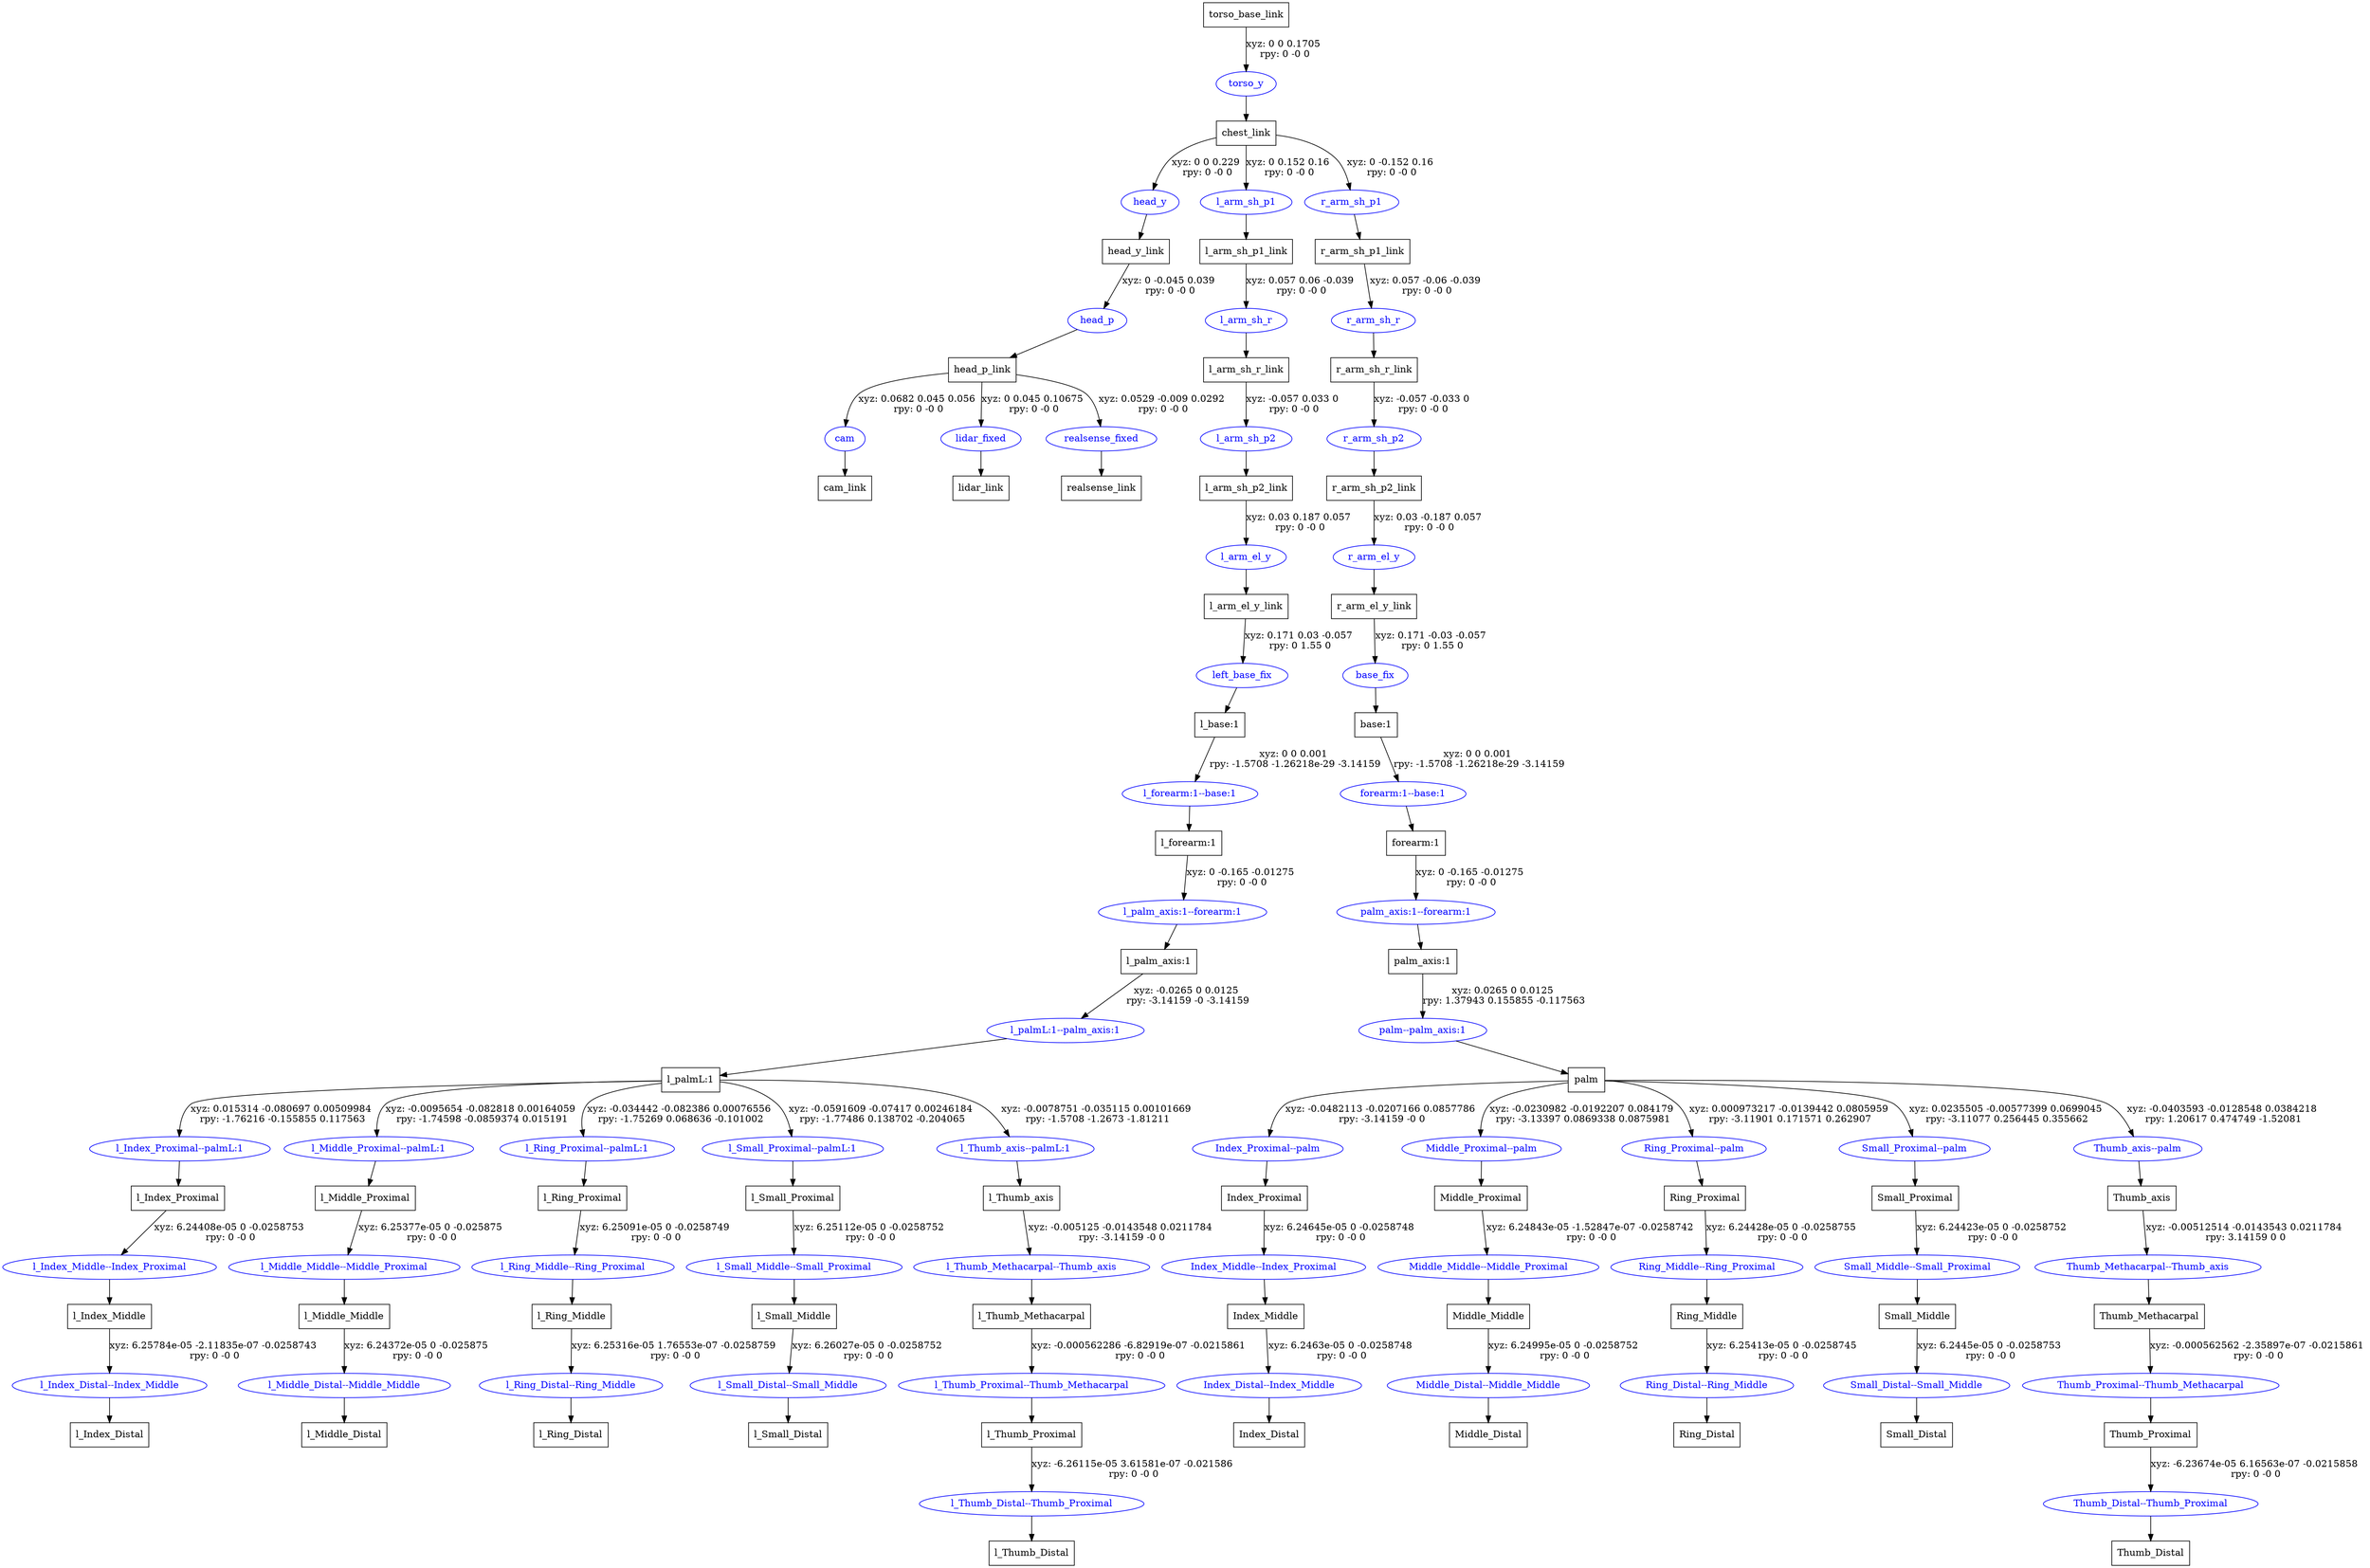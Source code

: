 digraph G {
node [shape=box];
"torso_base_link" [label="torso_base_link"];
"chest_link" [label="chest_link"];
"head_y_link" [label="head_y_link"];
"head_p_link" [label="head_p_link"];
"cam_link" [label="cam_link"];
"lidar_link" [label="lidar_link"];
"realsense_link" [label="realsense_link"];
"l_arm_sh_p1_link" [label="l_arm_sh_p1_link"];
"l_arm_sh_r_link" [label="l_arm_sh_r_link"];
"l_arm_sh_p2_link" [label="l_arm_sh_p2_link"];
"l_arm_el_y_link" [label="l_arm_el_y_link"];
"l_base:1" [label="l_base:1"];
"l_forearm:1" [label="l_forearm:1"];
"l_palm_axis:1" [label="l_palm_axis:1"];
"l_palmL:1" [label="l_palmL:1"];
"l_Index_Proximal" [label="l_Index_Proximal"];
"l_Index_Middle" [label="l_Index_Middle"];
"l_Index_Distal" [label="l_Index_Distal"];
"l_Middle_Proximal" [label="l_Middle_Proximal"];
"l_Middle_Middle" [label="l_Middle_Middle"];
"l_Middle_Distal" [label="l_Middle_Distal"];
"l_Ring_Proximal" [label="l_Ring_Proximal"];
"l_Ring_Middle" [label="l_Ring_Middle"];
"l_Ring_Distal" [label="l_Ring_Distal"];
"l_Small_Proximal" [label="l_Small_Proximal"];
"l_Small_Middle" [label="l_Small_Middle"];
"l_Small_Distal" [label="l_Small_Distal"];
"l_Thumb_axis" [label="l_Thumb_axis"];
"l_Thumb_Methacarpal" [label="l_Thumb_Methacarpal"];
"l_Thumb_Proximal" [label="l_Thumb_Proximal"];
"l_Thumb_Distal" [label="l_Thumb_Distal"];
"r_arm_sh_p1_link" [label="r_arm_sh_p1_link"];
"r_arm_sh_r_link" [label="r_arm_sh_r_link"];
"r_arm_sh_p2_link" [label="r_arm_sh_p2_link"];
"r_arm_el_y_link" [label="r_arm_el_y_link"];
"base:1" [label="base:1"];
"forearm:1" [label="forearm:1"];
"palm_axis:1" [label="palm_axis:1"];
"palm" [label="palm"];
"Index_Proximal" [label="Index_Proximal"];
"Index_Middle" [label="Index_Middle"];
"Index_Distal" [label="Index_Distal"];
"Middle_Proximal" [label="Middle_Proximal"];
"Middle_Middle" [label="Middle_Middle"];
"Middle_Distal" [label="Middle_Distal"];
"Ring_Proximal" [label="Ring_Proximal"];
"Ring_Middle" [label="Ring_Middle"];
"Ring_Distal" [label="Ring_Distal"];
"Small_Proximal" [label="Small_Proximal"];
"Small_Middle" [label="Small_Middle"];
"Small_Distal" [label="Small_Distal"];
"Thumb_axis" [label="Thumb_axis"];
"Thumb_Methacarpal" [label="Thumb_Methacarpal"];
"Thumb_Proximal" [label="Thumb_Proximal"];
"Thumb_Distal" [label="Thumb_Distal"];
node [shape=ellipse, color=blue, fontcolor=blue];
"torso_base_link" -> "torso_y" [label="xyz: 0 0 0.1705 \nrpy: 0 -0 0"]
"torso_y" -> "chest_link"
"chest_link" -> "head_y" [label="xyz: 0 0 0.229 \nrpy: 0 -0 0"]
"head_y" -> "head_y_link"
"head_y_link" -> "head_p" [label="xyz: 0 -0.045 0.039 \nrpy: 0 -0 0"]
"head_p" -> "head_p_link"
"head_p_link" -> "cam" [label="xyz: 0.0682 0.045 0.056 \nrpy: 0 -0 0"]
"cam" -> "cam_link"
"head_p_link" -> "lidar_fixed" [label="xyz: 0 0.045 0.10675 \nrpy: 0 -0 0"]
"lidar_fixed" -> "lidar_link"
"head_p_link" -> "realsense_fixed" [label="xyz: 0.0529 -0.009 0.0292 \nrpy: 0 -0 0"]
"realsense_fixed" -> "realsense_link"
"chest_link" -> "l_arm_sh_p1" [label="xyz: 0 0.152 0.16 \nrpy: 0 -0 0"]
"l_arm_sh_p1" -> "l_arm_sh_p1_link"
"l_arm_sh_p1_link" -> "l_arm_sh_r" [label="xyz: 0.057 0.06 -0.039 \nrpy: 0 -0 0"]
"l_arm_sh_r" -> "l_arm_sh_r_link"
"l_arm_sh_r_link" -> "l_arm_sh_p2" [label="xyz: -0.057 0.033 0 \nrpy: 0 -0 0"]
"l_arm_sh_p2" -> "l_arm_sh_p2_link"
"l_arm_sh_p2_link" -> "l_arm_el_y" [label="xyz: 0.03 0.187 0.057 \nrpy: 0 -0 0"]
"l_arm_el_y" -> "l_arm_el_y_link"
"l_arm_el_y_link" -> "left_base_fix" [label="xyz: 0.171 0.03 -0.057 \nrpy: 0 1.55 0"]
"left_base_fix" -> "l_base:1"
"l_base:1" -> "l_forearm:1--base:1" [label="xyz: 0 0 0.001 \nrpy: -1.5708 -1.26218e-29 -3.14159"]
"l_forearm:1--base:1" -> "l_forearm:1"
"l_forearm:1" -> "l_palm_axis:1--forearm:1" [label="xyz: 0 -0.165 -0.01275 \nrpy: 0 -0 0"]
"l_palm_axis:1--forearm:1" -> "l_palm_axis:1"
"l_palm_axis:1" -> "l_palmL:1--palm_axis:1" [label="xyz: -0.0265 0 0.0125 \nrpy: -3.14159 -0 -3.14159"]
"l_palmL:1--palm_axis:1" -> "l_palmL:1"
"l_palmL:1" -> "l_Index_Proximal--palmL:1" [label="xyz: 0.015314 -0.080697 0.00509984 \nrpy: -1.76216 -0.155855 0.117563"]
"l_Index_Proximal--palmL:1" -> "l_Index_Proximal"
"l_Index_Proximal" -> "l_Index_Middle--Index_Proximal" [label="xyz: 6.24408e-05 0 -0.0258753 \nrpy: 0 -0 0"]
"l_Index_Middle--Index_Proximal" -> "l_Index_Middle"
"l_Index_Middle" -> "l_Index_Distal--Index_Middle" [label="xyz: 6.25784e-05 -2.11835e-07 -0.0258743 \nrpy: 0 -0 0"]
"l_Index_Distal--Index_Middle" -> "l_Index_Distal"
"l_palmL:1" -> "l_Middle_Proximal--palmL:1" [label="xyz: -0.0095654 -0.082818 0.00164059 \nrpy: -1.74598 -0.0859374 0.015191"]
"l_Middle_Proximal--palmL:1" -> "l_Middle_Proximal"
"l_Middle_Proximal" -> "l_Middle_Middle--Middle_Proximal" [label="xyz: 6.25377e-05 0 -0.025875 \nrpy: 0 -0 0"]
"l_Middle_Middle--Middle_Proximal" -> "l_Middle_Middle"
"l_Middle_Middle" -> "l_Middle_Distal--Middle_Middle" [label="xyz: 6.24372e-05 0 -0.025875 \nrpy: 0 -0 0"]
"l_Middle_Distal--Middle_Middle" -> "l_Middle_Distal"
"l_palmL:1" -> "l_Ring_Proximal--palmL:1" [label="xyz: -0.034442 -0.082386 0.00076556 \nrpy: -1.75269 0.068636 -0.101002"]
"l_Ring_Proximal--palmL:1" -> "l_Ring_Proximal"
"l_Ring_Proximal" -> "l_Ring_Middle--Ring_Proximal" [label="xyz: 6.25091e-05 0 -0.0258749 \nrpy: 0 -0 0"]
"l_Ring_Middle--Ring_Proximal" -> "l_Ring_Middle"
"l_Ring_Middle" -> "l_Ring_Distal--Ring_Middle" [label="xyz: 6.25316e-05 1.76553e-07 -0.0258759 \nrpy: 0 -0 0"]
"l_Ring_Distal--Ring_Middle" -> "l_Ring_Distal"
"l_palmL:1" -> "l_Small_Proximal--palmL:1" [label="xyz: -0.0591609 -0.07417 0.00246184 \nrpy: -1.77486 0.138702 -0.204065"]
"l_Small_Proximal--palmL:1" -> "l_Small_Proximal"
"l_Small_Proximal" -> "l_Small_Middle--Small_Proximal" [label="xyz: 6.25112e-05 0 -0.0258752 \nrpy: 0 -0 0"]
"l_Small_Middle--Small_Proximal" -> "l_Small_Middle"
"l_Small_Middle" -> "l_Small_Distal--Small_Middle" [label="xyz: 6.26027e-05 0 -0.0258752 \nrpy: 0 -0 0"]
"l_Small_Distal--Small_Middle" -> "l_Small_Distal"
"l_palmL:1" -> "l_Thumb_axis--palmL:1" [label="xyz: -0.0078751 -0.035115 0.00101669 \nrpy: -1.5708 -1.2673 -1.81211"]
"l_Thumb_axis--palmL:1" -> "l_Thumb_axis"
"l_Thumb_axis" -> "l_Thumb_Methacarpal--Thumb_axis" [label="xyz: -0.005125 -0.0143548 0.0211784 \nrpy: -3.14159 -0 0"]
"l_Thumb_Methacarpal--Thumb_axis" -> "l_Thumb_Methacarpal"
"l_Thumb_Methacarpal" -> "l_Thumb_Proximal--Thumb_Methacarpal" [label="xyz: -0.000562286 -6.82919e-07 -0.0215861 \nrpy: 0 -0 0"]
"l_Thumb_Proximal--Thumb_Methacarpal" -> "l_Thumb_Proximal"
"l_Thumb_Proximal" -> "l_Thumb_Distal--Thumb_Proximal" [label="xyz: -6.26115e-05 3.61581e-07 -0.021586 \nrpy: 0 -0 0"]
"l_Thumb_Distal--Thumb_Proximal" -> "l_Thumb_Distal"
"chest_link" -> "r_arm_sh_p1" [label="xyz: 0 -0.152 0.16 \nrpy: 0 -0 0"]
"r_arm_sh_p1" -> "r_arm_sh_p1_link"
"r_arm_sh_p1_link" -> "r_arm_sh_r" [label="xyz: 0.057 -0.06 -0.039 \nrpy: 0 -0 0"]
"r_arm_sh_r" -> "r_arm_sh_r_link"
"r_arm_sh_r_link" -> "r_arm_sh_p2" [label="xyz: -0.057 -0.033 0 \nrpy: 0 -0 0"]
"r_arm_sh_p2" -> "r_arm_sh_p2_link"
"r_arm_sh_p2_link" -> "r_arm_el_y" [label="xyz: 0.03 -0.187 0.057 \nrpy: 0 -0 0"]
"r_arm_el_y" -> "r_arm_el_y_link"
"r_arm_el_y_link" -> "base_fix" [label="xyz: 0.171 -0.03 -0.057 \nrpy: 0 1.55 0"]
"base_fix" -> "base:1"
"base:1" -> "forearm:1--base:1" [label="xyz: 0 0 0.001 \nrpy: -1.5708 -1.26218e-29 -3.14159"]
"forearm:1--base:1" -> "forearm:1"
"forearm:1" -> "palm_axis:1--forearm:1" [label="xyz: 0 -0.165 -0.01275 \nrpy: 0 -0 0"]
"palm_axis:1--forearm:1" -> "palm_axis:1"
"palm_axis:1" -> "palm--palm_axis:1" [label="xyz: 0.0265 0 0.0125 \nrpy: 1.37943 0.155855 -0.117563"]
"palm--palm_axis:1" -> "palm"
"palm" -> "Index_Proximal--palm" [label="xyz: -0.0482113 -0.0207166 0.0857786 \nrpy: -3.14159 -0 0"]
"Index_Proximal--palm" -> "Index_Proximal"
"Index_Proximal" -> "Index_Middle--Index_Proximal" [label="xyz: 6.24645e-05 0 -0.0258748 \nrpy: 0 -0 0"]
"Index_Middle--Index_Proximal" -> "Index_Middle"
"Index_Middle" -> "Index_Distal--Index_Middle" [label="xyz: 6.2463e-05 0 -0.0258748 \nrpy: 0 -0 0"]
"Index_Distal--Index_Middle" -> "Index_Distal"
"palm" -> "Middle_Proximal--palm" [label="xyz: -0.0230982 -0.0192207 0.084179 \nrpy: -3.13397 0.0869338 0.0875981"]
"Middle_Proximal--palm" -> "Middle_Proximal"
"Middle_Proximal" -> "Middle_Middle--Middle_Proximal" [label="xyz: 6.24843e-05 -1.52847e-07 -0.0258742 \nrpy: 0 -0 0"]
"Middle_Middle--Middle_Proximal" -> "Middle_Middle"
"Middle_Middle" -> "Middle_Distal--Middle_Middle" [label="xyz: 6.24995e-05 0 -0.0258752 \nrpy: 0 -0 0"]
"Middle_Distal--Middle_Middle" -> "Middle_Distal"
"palm" -> "Ring_Proximal--palm" [label="xyz: 0.000973217 -0.0139442 0.0805959 \nrpy: -3.11901 0.171571 0.262907"]
"Ring_Proximal--palm" -> "Ring_Proximal"
"Ring_Proximal" -> "Ring_Middle--Ring_Proximal" [label="xyz: 6.24428e-05 0 -0.0258755 \nrpy: 0 -0 0"]
"Ring_Middle--Ring_Proximal" -> "Ring_Middle"
"Ring_Middle" -> "Ring_Distal--Ring_Middle" [label="xyz: 6.25413e-05 0 -0.0258745 \nrpy: 0 -0 0"]
"Ring_Distal--Ring_Middle" -> "Ring_Distal"
"palm" -> "Small_Proximal--palm" [label="xyz: 0.0235505 -0.00577399 0.0699045 \nrpy: -3.11077 0.256445 0.355662"]
"Small_Proximal--palm" -> "Small_Proximal"
"Small_Proximal" -> "Small_Middle--Small_Proximal" [label="xyz: 6.24423e-05 0 -0.0258752 \nrpy: 0 -0 0"]
"Small_Middle--Small_Proximal" -> "Small_Middle"
"Small_Middle" -> "Small_Distal--Small_Middle" [label="xyz: 6.2445e-05 0 -0.0258753 \nrpy: 0 -0 0"]
"Small_Distal--Small_Middle" -> "Small_Distal"
"palm" -> "Thumb_axis--palm" [label="xyz: -0.0403593 -0.0128548 0.0384218 \nrpy: 1.20617 0.474749 -1.52081"]
"Thumb_axis--palm" -> "Thumb_axis"
"Thumb_axis" -> "Thumb_Methacarpal--Thumb_axis" [label="xyz: -0.00512514 -0.0143543 0.0211784 \nrpy: 3.14159 0 0"]
"Thumb_Methacarpal--Thumb_axis" -> "Thumb_Methacarpal"
"Thumb_Methacarpal" -> "Thumb_Proximal--Thumb_Methacarpal" [label="xyz: -0.000562562 -2.35897e-07 -0.0215861 \nrpy: 0 -0 0"]
"Thumb_Proximal--Thumb_Methacarpal" -> "Thumb_Proximal"
"Thumb_Proximal" -> "Thumb_Distal--Thumb_Proximal" [label="xyz: -6.23674e-05 6.16563e-07 -0.0215858 \nrpy: 0 -0 0"]
"Thumb_Distal--Thumb_Proximal" -> "Thumb_Distal"
}
